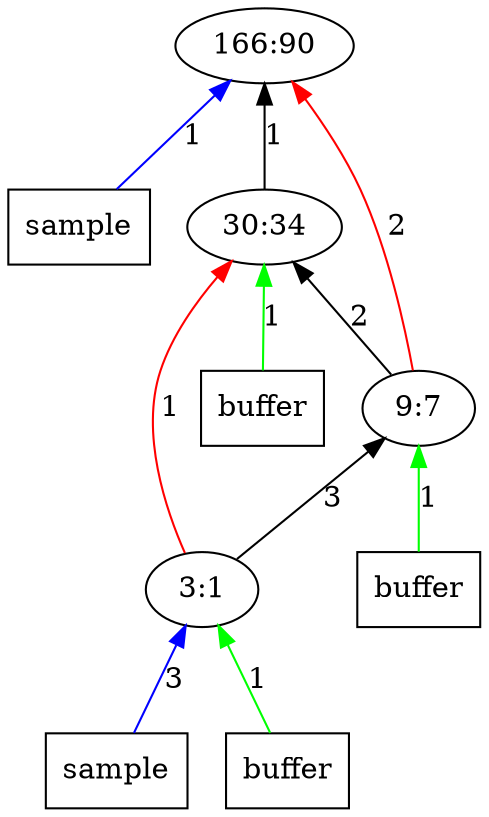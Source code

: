 digraph Tree{
	rankdir="BT"
	x11 -> 1 [label = "1", color = "blue"];
	x11 [label = "sample", shape = "box"];
	1 [label = "166:90"];
	x22 -> 2 [label = "1", color = "green"];
	x22 [label = "buffer", shape = "box"];
	2 -> 1 [label = "1", color = "black"];
	2 [label = "30:34"];
	3 -> 2 [label = "2", color = "black"];
	3 -> 1 [label = "2", color = "red"];
	x32 -> 3 [label = "1", color = "green"];
	x32 [label = "buffer", shape = "box"];
	3 [label = "9:7"];
	4 -> 3 [label = "3", color = "black"];
	4 -> 2 [label = "1", color = "red"];
	x41 -> 4 [label = "3", color = "blue"];
	x41 [label = "sample", shape = "box"];
	x42 -> 4 [label = "1", color = "green"];
	x42 [label = "buffer", shape = "box"];
	4 [label = "3:1"];
}

